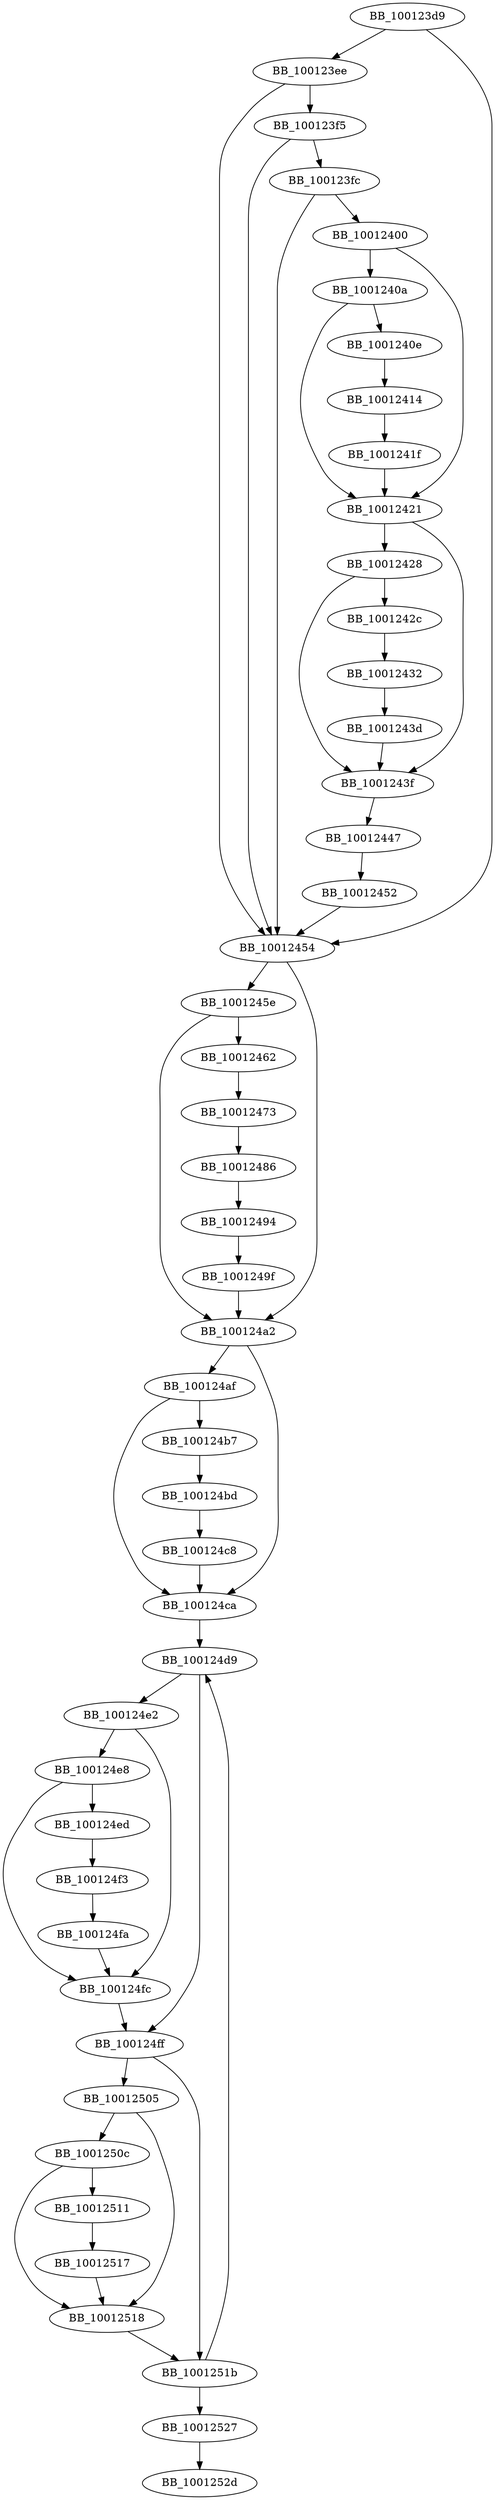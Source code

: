 DiGraph ___freetlocinfo{
BB_100123d9->BB_100123ee
BB_100123d9->BB_10012454
BB_100123ee->BB_100123f5
BB_100123ee->BB_10012454
BB_100123f5->BB_100123fc
BB_100123f5->BB_10012454
BB_100123fc->BB_10012400
BB_100123fc->BB_10012454
BB_10012400->BB_1001240a
BB_10012400->BB_10012421
BB_1001240a->BB_1001240e
BB_1001240a->BB_10012421
BB_1001240e->BB_10012414
BB_10012414->BB_1001241f
BB_1001241f->BB_10012421
BB_10012421->BB_10012428
BB_10012421->BB_1001243f
BB_10012428->BB_1001242c
BB_10012428->BB_1001243f
BB_1001242c->BB_10012432
BB_10012432->BB_1001243d
BB_1001243d->BB_1001243f
BB_1001243f->BB_10012447
BB_10012447->BB_10012452
BB_10012452->BB_10012454
BB_10012454->BB_1001245e
BB_10012454->BB_100124a2
BB_1001245e->BB_10012462
BB_1001245e->BB_100124a2
BB_10012462->BB_10012473
BB_10012473->BB_10012486
BB_10012486->BB_10012494
BB_10012494->BB_1001249f
BB_1001249f->BB_100124a2
BB_100124a2->BB_100124af
BB_100124a2->BB_100124ca
BB_100124af->BB_100124b7
BB_100124af->BB_100124ca
BB_100124b7->BB_100124bd
BB_100124bd->BB_100124c8
BB_100124c8->BB_100124ca
BB_100124ca->BB_100124d9
BB_100124d9->BB_100124e2
BB_100124d9->BB_100124ff
BB_100124e2->BB_100124e8
BB_100124e2->BB_100124fc
BB_100124e8->BB_100124ed
BB_100124e8->BB_100124fc
BB_100124ed->BB_100124f3
BB_100124f3->BB_100124fa
BB_100124fa->BB_100124fc
BB_100124fc->BB_100124ff
BB_100124ff->BB_10012505
BB_100124ff->BB_1001251b
BB_10012505->BB_1001250c
BB_10012505->BB_10012518
BB_1001250c->BB_10012511
BB_1001250c->BB_10012518
BB_10012511->BB_10012517
BB_10012517->BB_10012518
BB_10012518->BB_1001251b
BB_1001251b->BB_100124d9
BB_1001251b->BB_10012527
BB_10012527->BB_1001252d
}
